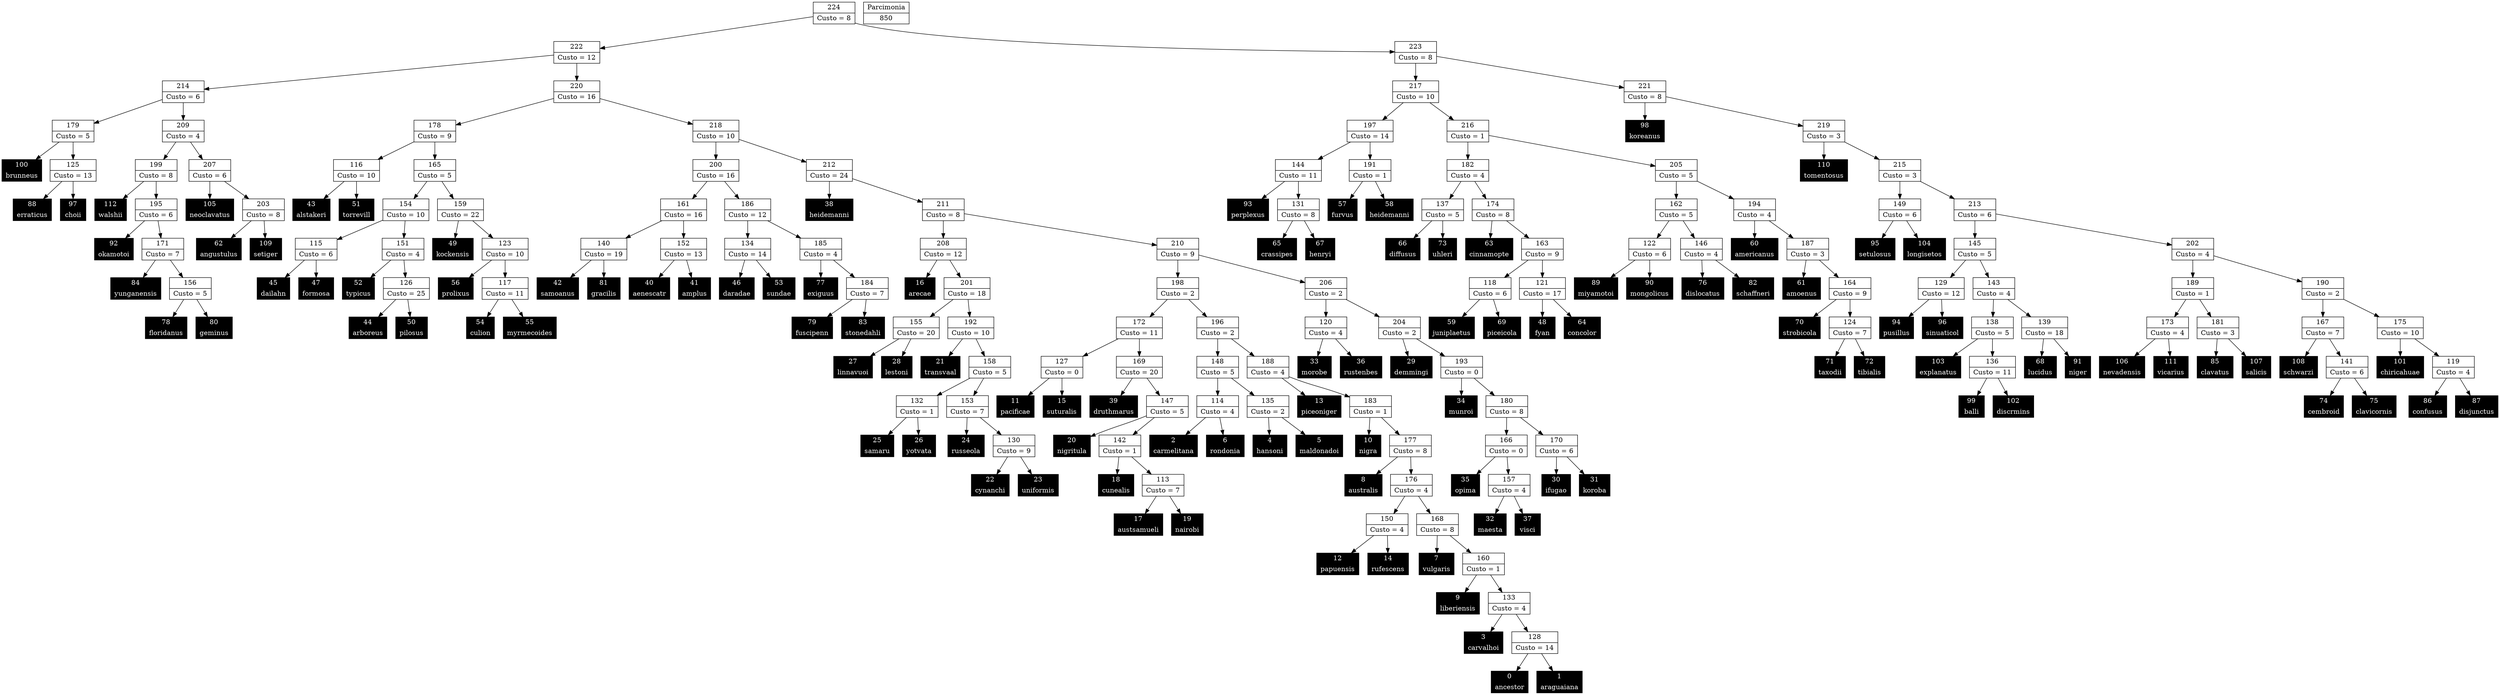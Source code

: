 Digraph G {
0 [shape="record", label="{0 | ancestor}",style=filled, color=black, fontcolor=white,fontsize=14, height=0.5]
1 [shape="record", label="{1 | araguaiana}",style=filled, color=black, fontcolor=white,fontsize=14, height=0.5]
2 [shape="record", label="{2 | carmelitana}",style=filled, color=black, fontcolor=white,fontsize=14, height=0.5]
3 [shape="record", label="{3 | carvalhoi}",style=filled, color=black, fontcolor=white,fontsize=14, height=0.5]
4 [shape="record", label="{4 | hansoni}",style=filled, color=black, fontcolor=white,fontsize=14, height=0.5]
5 [shape="record", label="{5 | maldonadoi}",style=filled, color=black, fontcolor=white,fontsize=14, height=0.5]
6 [shape="record", label="{6 | rondonia}",style=filled, color=black, fontcolor=white,fontsize=14, height=0.5]
7 [shape="record", label="{7 | vulgaris}",style=filled, color=black, fontcolor=white,fontsize=14, height=0.5]
8 [shape="record", label="{8 | australis}",style=filled, color=black, fontcolor=white,fontsize=14, height=0.5]
9 [shape="record", label="{9 | liberiensis}",style=filled, color=black, fontcolor=white,fontsize=14, height=0.5]
10 [shape="record", label="{10 | nigra}",style=filled, color=black, fontcolor=white,fontsize=14, height=0.5]
11 [shape="record", label="{11 | pacificae}",style=filled, color=black, fontcolor=white,fontsize=14, height=0.5]
12 [shape="record", label="{12 | papuensis}",style=filled, color=black, fontcolor=white,fontsize=14, height=0.5]
13 [shape="record", label="{13 | piceoniger}",style=filled, color=black, fontcolor=white,fontsize=14, height=0.5]
14 [shape="record", label="{14 | rufescens}",style=filled, color=black, fontcolor=white,fontsize=14, height=0.5]
15 [shape="record", label="{15 | suturalis}",style=filled, color=black, fontcolor=white,fontsize=14, height=0.5]
16 [shape="record", label="{16 | arecae}",style=filled, color=black, fontcolor=white,fontsize=14, height=0.5]
17 [shape="record", label="{17 | austsamueli}",style=filled, color=black, fontcolor=white,fontsize=14, height=0.5]
18 [shape="record", label="{18 | cunealis}",style=filled, color=black, fontcolor=white,fontsize=14, height=0.5]
19 [shape="record", label="{19 | nairobi}",style=filled, color=black, fontcolor=white,fontsize=14, height=0.5]
20 [shape="record", label="{20 | nigritula}",style=filled, color=black, fontcolor=white,fontsize=14, height=0.5]
21 [shape="record", label="{21 | transvaal}",style=filled, color=black, fontcolor=white,fontsize=14, height=0.5]
22 [shape="record", label="{22 | cynanchi}",style=filled, color=black, fontcolor=white,fontsize=14, height=0.5]
23 [shape="record", label="{23 | uniformis}",style=filled, color=black, fontcolor=white,fontsize=14, height=0.5]
24 [shape="record", label="{24 | russeola}",style=filled, color=black, fontcolor=white,fontsize=14, height=0.5]
25 [shape="record", label="{25 | samaru}",style=filled, color=black, fontcolor=white,fontsize=14, height=0.5]
26 [shape="record", label="{26 | yotvata}",style=filled, color=black, fontcolor=white,fontsize=14, height=0.5]
27 [shape="record", label="{27 | linnavuoi}",style=filled, color=black, fontcolor=white,fontsize=14, height=0.5]
28 [shape="record", label="{28 | lestoni}",style=filled, color=black, fontcolor=white,fontsize=14, height=0.5]
29 [shape="record", label="{29 | demmingi}",style=filled, color=black, fontcolor=white,fontsize=14, height=0.5]
30 [shape="record", label="{30 | ifugao}",style=filled, color=black, fontcolor=white,fontsize=14, height=0.5]
31 [shape="record", label="{31 | koroba}",style=filled, color=black, fontcolor=white,fontsize=14, height=0.5]
32 [shape="record", label="{32 | maesta}",style=filled, color=black, fontcolor=white,fontsize=14, height=0.5]
33 [shape="record", label="{33 | morobe}",style=filled, color=black, fontcolor=white,fontsize=14, height=0.5]
34 [shape="record", label="{34 | munroi}",style=filled, color=black, fontcolor=white,fontsize=14, height=0.5]
35 [shape="record", label="{35 | opima}",style=filled, color=black, fontcolor=white,fontsize=14, height=0.5]
36 [shape="record", label="{36 | rustenbes}",style=filled, color=black, fontcolor=white,fontsize=14, height=0.5]
37 [shape="record", label="{37 | visci}",style=filled, color=black, fontcolor=white,fontsize=14, height=0.5]
38 [shape="record", label="{38 | heidemanni}",style=filled, color=black, fontcolor=white,fontsize=14, height=0.5]
39 [shape="record", label="{39 | druthmarus}",style=filled, color=black, fontcolor=white,fontsize=14, height=0.5]
40 [shape="record", label="{40 | aenescatr}",style=filled, color=black, fontcolor=white,fontsize=14, height=0.5]
41 [shape="record", label="{41 | amplus}",style=filled, color=black, fontcolor=white,fontsize=14, height=0.5]
42 [shape="record", label="{42 | samoanus}",style=filled, color=black, fontcolor=white,fontsize=14, height=0.5]
43 [shape="record", label="{43 | alstakeri}",style=filled, color=black, fontcolor=white,fontsize=14, height=0.5]
44 [shape="record", label="{44 | arboreus}",style=filled, color=black, fontcolor=white,fontsize=14, height=0.5]
45 [shape="record", label="{45 | dailahn}",style=filled, color=black, fontcolor=white,fontsize=14, height=0.5]
46 [shape="record", label="{46 | daradae}",style=filled, color=black, fontcolor=white,fontsize=14, height=0.5]
47 [shape="record", label="{47 | formosa}",style=filled, color=black, fontcolor=white,fontsize=14, height=0.5]
48 [shape="record", label="{48 | fyan}",style=filled, color=black, fontcolor=white,fontsize=14, height=0.5]
49 [shape="record", label="{49 | kockensis}",style=filled, color=black, fontcolor=white,fontsize=14, height=0.5]
50 [shape="record", label="{50 | pilosus}",style=filled, color=black, fontcolor=white,fontsize=14, height=0.5]
51 [shape="record", label="{51 | torrevill}",style=filled, color=black, fontcolor=white,fontsize=14, height=0.5]
52 [shape="record", label="{52 | typicus}",style=filled, color=black, fontcolor=white,fontsize=14, height=0.5]
53 [shape="record", label="{53 | sundae}",style=filled, color=black, fontcolor=white,fontsize=14, height=0.5]
54 [shape="record", label="{54 | culion}",style=filled, color=black, fontcolor=white,fontsize=14, height=0.5]
55 [shape="record", label="{55 | myrmecoides}",style=filled, color=black, fontcolor=white,fontsize=14, height=0.5]
56 [shape="record", label="{56 | prolixus}",style=filled, color=black, fontcolor=white,fontsize=14, height=0.5]
57 [shape="record", label="{57 | furvus}",style=filled, color=black, fontcolor=white,fontsize=14, height=0.5]
58 [shape="record", label="{58 | heidemanni}",style=filled, color=black, fontcolor=white,fontsize=14, height=0.5]
59 [shape="record", label="{59 | juniplaetus}",style=filled, color=black, fontcolor=white,fontsize=14, height=0.5]
60 [shape="record", label="{60 | americanus}",style=filled, color=black, fontcolor=white,fontsize=14, height=0.5]
61 [shape="record", label="{61 | amoenus}",style=filled, color=black, fontcolor=white,fontsize=14, height=0.5]
62 [shape="record", label="{62 | angustulus}",style=filled, color=black, fontcolor=white,fontsize=14, height=0.5]
63 [shape="record", label="{63 | cinnamopte}",style=filled, color=black, fontcolor=white,fontsize=14, height=0.5]
64 [shape="record", label="{64 | concolor}",style=filled, color=black, fontcolor=white,fontsize=14, height=0.5]
65 [shape="record", label="{65 | crassipes}",style=filled, color=black, fontcolor=white,fontsize=14, height=0.5]
66 [shape="record", label="{66 | diffusus}",style=filled, color=black, fontcolor=white,fontsize=14, height=0.5]
67 [shape="record", label="{67 | henryi}",style=filled, color=black, fontcolor=white,fontsize=14, height=0.5]
68 [shape="record", label="{68 | lucidus}",style=filled, color=black, fontcolor=white,fontsize=14, height=0.5]
69 [shape="record", label="{69 | piceicola}",style=filled, color=black, fontcolor=white,fontsize=14, height=0.5]
70 [shape="record", label="{70 | strobicola}",style=filled, color=black, fontcolor=white,fontsize=14, height=0.5]
71 [shape="record", label="{71 | taxodii}",style=filled, color=black, fontcolor=white,fontsize=14, height=0.5]
72 [shape="record", label="{72 | tibialis}",style=filled, color=black, fontcolor=white,fontsize=14, height=0.5]
73 [shape="record", label="{73 | uhleri}",style=filled, color=black, fontcolor=white,fontsize=14, height=0.5]
74 [shape="record", label="{74 | cembroid}",style=filled, color=black, fontcolor=white,fontsize=14, height=0.5]
75 [shape="record", label="{75 | clavicornis}",style=filled, color=black, fontcolor=white,fontsize=14, height=0.5]
76 [shape="record", label="{76 | dislocatus}",style=filled, color=black, fontcolor=white,fontsize=14, height=0.5]
77 [shape="record", label="{77 | exiguus}",style=filled, color=black, fontcolor=white,fontsize=14, height=0.5]
78 [shape="record", label="{78 | floridanus}",style=filled, color=black, fontcolor=white,fontsize=14, height=0.5]
79 [shape="record", label="{79 | fuscipenn}",style=filled, color=black, fontcolor=white,fontsize=14, height=0.5]
80 [shape="record", label="{80 | geminus}",style=filled, color=black, fontcolor=white,fontsize=14, height=0.5]
81 [shape="record", label="{81 | gracilis}",style=filled, color=black, fontcolor=white,fontsize=14, height=0.5]
82 [shape="record", label="{82 | schaffneri}",style=filled, color=black, fontcolor=white,fontsize=14, height=0.5]
83 [shape="record", label="{83 | stonedahli}",style=filled, color=black, fontcolor=white,fontsize=14, height=0.5]
84 [shape="record", label="{84 | yunganensis}",style=filled, color=black, fontcolor=white,fontsize=14, height=0.5]
85 [shape="record", label="{85 | clavatus}",style=filled, color=black, fontcolor=white,fontsize=14, height=0.5]
86 [shape="record", label="{86 | confusus}",style=filled, color=black, fontcolor=white,fontsize=14, height=0.5]
87 [shape="record", label="{87 | disjunctus}",style=filled, color=black, fontcolor=white,fontsize=14, height=0.5]
88 [shape="record", label="{88 | erraticus}",style=filled, color=black, fontcolor=white,fontsize=14, height=0.5]
89 [shape="record", label="{89 | miyamotoi}",style=filled, color=black, fontcolor=white,fontsize=14, height=0.5]
90 [shape="record", label="{90 | mongolicus}",style=filled, color=black, fontcolor=white,fontsize=14, height=0.5]
91 [shape="record", label="{91 | niger}",style=filled, color=black, fontcolor=white,fontsize=14, height=0.5]
92 [shape="record", label="{92 | okamotoi}",style=filled, color=black, fontcolor=white,fontsize=14, height=0.5]
93 [shape="record", label="{93 | perplexus}",style=filled, color=black, fontcolor=white,fontsize=14, height=0.5]
94 [shape="record", label="{94 | pusillus}",style=filled, color=black, fontcolor=white,fontsize=14, height=0.5]
95 [shape="record", label="{95 | setulosus}",style=filled, color=black, fontcolor=white,fontsize=14, height=0.5]
96 [shape="record", label="{96 | sinuaticol}",style=filled, color=black, fontcolor=white,fontsize=14, height=0.5]
97 [shape="record", label="{97 | choii}",style=filled, color=black, fontcolor=white,fontsize=14, height=0.5]
98 [shape="record", label="{98 | koreanus}",style=filled, color=black, fontcolor=white,fontsize=14, height=0.5]
99 [shape="record", label="{99 | balli}",style=filled, color=black, fontcolor=white,fontsize=14, height=0.5]
100 [shape="record", label="{100 | brunneus}",style=filled, color=black, fontcolor=white,fontsize=14, height=0.5]
101 [shape="record", label="{101 | chiricahuae}",style=filled, color=black, fontcolor=white,fontsize=14, height=0.5]
102 [shape="record", label="{102 | discrmins}",style=filled, color=black, fontcolor=white,fontsize=14, height=0.5]
103 [shape="record", label="{103 | explanatus}",style=filled, color=black, fontcolor=white,fontsize=14, height=0.5]
104 [shape="record", label="{104 | longisetos}",style=filled, color=black, fontcolor=white,fontsize=14, height=0.5]
105 [shape="record", label="{105 | neoclavatus}",style=filled, color=black, fontcolor=white,fontsize=14, height=0.5]
106 [shape="record", label="{106 | nevadensis}",style=filled, color=black, fontcolor=white,fontsize=14, height=0.5]
107 [shape="record", label="{107 | salicis}",style=filled, color=black, fontcolor=white,fontsize=14, height=0.5]
108 [shape="record", label="{108 | schwarzi}",style=filled, color=black, fontcolor=white,fontsize=14, height=0.5]
109 [shape="record", label="{109 | setiger}",style=filled, color=black, fontcolor=white,fontsize=14, height=0.5]
110 [shape="record", label="{110 | tomentosus}",style=filled, color=black, fontcolor=white,fontsize=14, height=0.5]
111 [shape="record", label="{111 | vicarius}",style=filled, color=black, fontcolor=white,fontsize=14, height=0.5]
112 [shape="record", label="{112 | walshii}",style=filled, color=black, fontcolor=white,fontsize=14, height=0.5]
113 [shape="record", label="{113|Custo = 7}"]
114 [shape="record", label="{114|Custo = 4}"]
115 [shape="record", label="{115|Custo = 6}"]
116 [shape="record", label="{116|Custo = 10}"]
117 [shape="record", label="{117|Custo = 11}"]
118 [shape="record", label="{118|Custo = 6}"]
119 [shape="record", label="{119|Custo = 4}"]
120 [shape="record", label="{120|Custo = 4}"]
121 [shape="record", label="{121|Custo = 17}"]
122 [shape="record", label="{122|Custo = 6}"]
123 [shape="record", label="{123|Custo = 10}"]
124 [shape="record", label="{124|Custo = 7}"]
125 [shape="record", label="{125|Custo = 13}"]
126 [shape="record", label="{126|Custo = 25}"]
127 [shape="record", label="{127|Custo = 0}"]
128 [shape="record", label="{128|Custo = 14}"]
129 [shape="record", label="{129|Custo = 12}"]
130 [shape="record", label="{130|Custo = 9}"]
131 [shape="record", label="{131|Custo = 8}"]
132 [shape="record", label="{132|Custo = 1}"]
133 [shape="record", label="{133|Custo = 4}"]
134 [shape="record", label="{134|Custo = 14}"]
135 [shape="record", label="{135|Custo = 2}"]
136 [shape="record", label="{136|Custo = 11}"]
137 [shape="record", label="{137|Custo = 5}"]
138 [shape="record", label="{138|Custo = 5}"]
139 [shape="record", label="{139|Custo = 18}"]
140 [shape="record", label="{140|Custo = 19}"]
141 [shape="record", label="{141|Custo = 6}"]
142 [shape="record", label="{142|Custo = 1}"]
143 [shape="record", label="{143|Custo = 4}"]
144 [shape="record", label="{144|Custo = 11}"]
145 [shape="record", label="{145|Custo = 5}"]
146 [shape="record", label="{146|Custo = 4}"]
147 [shape="record", label="{147|Custo = 5}"]
148 [shape="record", label="{148|Custo = 5}"]
149 [shape="record", label="{149|Custo = 6}"]
150 [shape="record", label="{150|Custo = 4}"]
151 [shape="record", label="{151|Custo = 4}"]
152 [shape="record", label="{152|Custo = 13}"]
153 [shape="record", label="{153|Custo = 7}"]
154 [shape="record", label="{154|Custo = 10}"]
155 [shape="record", label="{155|Custo = 20}"]
156 [shape="record", label="{156|Custo = 5}"]
157 [shape="record", label="{157|Custo = 4}"]
158 [shape="record", label="{158|Custo = 5}"]
159 [shape="record", label="{159|Custo = 22}"]
160 [shape="record", label="{160|Custo = 1}"]
161 [shape="record", label="{161|Custo = 16}"]
162 [shape="record", label="{162|Custo = 5}"]
163 [shape="record", label="{163|Custo = 9}"]
164 [shape="record", label="{164|Custo = 9}"]
165 [shape="record", label="{165|Custo = 5}"]
166 [shape="record", label="{166|Custo = 0}"]
167 [shape="record", label="{167|Custo = 7}"]
168 [shape="record", label="{168|Custo = 8}"]
169 [shape="record", label="{169|Custo = 20}"]
170 [shape="record", label="{170|Custo = 6}"]
171 [shape="record", label="{171|Custo = 7}"]
172 [shape="record", label="{172|Custo = 11}"]
173 [shape="record", label="{173|Custo = 4}"]
174 [shape="record", label="{174|Custo = 8}"]
175 [shape="record", label="{175|Custo = 10}"]
176 [shape="record", label="{176|Custo = 4}"]
177 [shape="record", label="{177|Custo = 8}"]
178 [shape="record", label="{178|Custo = 9}"]
179 [shape="record", label="{179|Custo = 5}"]
180 [shape="record", label="{180|Custo = 8}"]
181 [shape="record", label="{181|Custo = 3}"]
182 [shape="record", label="{182|Custo = 4}"]
183 [shape="record", label="{183|Custo = 1}"]
184 [shape="record", label="{184|Custo = 7}"]
185 [shape="record", label="{185|Custo = 4}"]
186 [shape="record", label="{186|Custo = 12}"]
187 [shape="record", label="{187|Custo = 3}"]
188 [shape="record", label="{188|Custo = 4}"]
189 [shape="record", label="{189|Custo = 1}"]
190 [shape="record", label="{190|Custo = 2}"]
191 [shape="record", label="{191|Custo = 1}"]
192 [shape="record", label="{192|Custo = 10}"]
193 [shape="record", label="{193|Custo = 0}"]
194 [shape="record", label="{194|Custo = 4}"]
195 [shape="record", label="{195|Custo = 6}"]
196 [shape="record", label="{196|Custo = 2}"]
197 [shape="record", label="{197|Custo = 14}"]
198 [shape="record", label="{198|Custo = 2}"]
199 [shape="record", label="{199|Custo = 8}"]
200 [shape="record", label="{200|Custo = 16}"]
201 [shape="record", label="{201|Custo = 18}"]
202 [shape="record", label="{202|Custo = 4}"]
203 [shape="record", label="{203|Custo = 8}"]
204 [shape="record", label="{204|Custo = 2}"]
205 [shape="record", label="{205|Custo = 5}"]
206 [shape="record", label="{206|Custo = 2}"]
207 [shape="record", label="{207|Custo = 6}"]
208 [shape="record", label="{208|Custo = 12}"]
209 [shape="record", label="{209|Custo = 4}"]
210 [shape="record", label="{210|Custo = 9}"]
211 [shape="record", label="{211|Custo = 8}"]
212 [shape="record", label="{212|Custo = 24}"]
213 [shape="record", label="{213|Custo = 6}"]
214 [shape="record", label="{214|Custo = 6}"]
215 [shape="record", label="{215|Custo = 3}"]
216 [shape="record", label="{216|Custo = 1}"]
217 [shape="record", label="{217|Custo = 10}"]
218 [shape="record", label="{218|Custo = 10}"]
219 [shape="record", label="{219|Custo = 3}"]
220 [shape="record", label="{220|Custo = 16}"]
221 [shape="record", label="{221|Custo = 8}"]
222 [shape="record", label="{222|Custo = 12}"]
223 [shape="record", label="{223|Custo = 8}"]
224 [shape="record", label="{224|Custo = 8}"]

113->19
113->17
114->6
114->2
115->47
115->45
116->51
116->43
117->55
117->54
118->69
118->59
119->87
119->86
120->36
120->33
121->64
121->48
122->90
122->89
123->117
123->56
124->72
124->71
125->97
125->88
126->50
126->44
127->15
127->11
128->1
128->0
129->96
129->94
130->23
130->22
131->67
131->65
132->26
132->25
133->128
133->3
134->53
134->46
135->5
135->4
136->102
136->99
137->73
137->66
138->136
138->103
139->91
139->68
140->81
140->42
141->75
141->74
142->113
142->18
143->139
143->138
144->131
144->93
145->143
145->129
146->82
146->76
147->142
147->20
148->135
148->114
149->104
149->95
150->14
150->12
151->126
151->52
152->41
152->40
153->130
153->24
154->151
154->115
155->28
155->27
156->80
156->78
157->37
157->32
158->153
158->132
159->123
159->49
160->133
160->9
161->152
161->140
162->146
162->122
163->121
163->118
164->124
164->70
165->159
165->154
166->157
166->35
167->141
167->108
168->160
168->7
169->147
169->39
170->31
170->30
171->156
171->84
172->169
172->127
173->111
173->106
174->163
174->63
175->119
175->101
176->168
176->150
177->176
177->8
178->165
178->116
179->125
179->100
180->170
180->166
181->107
181->85
182->174
182->137
183->177
183->10
184->83
184->79
185->184
185->77
186->185
186->134
187->164
187->61
188->183
188->13
189->181
189->173
190->175
190->167
191->58
191->57
192->158
192->21
193->180
193->34
194->187
194->60
195->171
195->92
196->188
196->148
197->191
197->144
198->196
198->172
199->195
199->112
200->186
200->161
201->192
201->155
202->190
202->189
203->109
203->62
204->193
204->29
205->194
205->162
206->204
206->120
207->203
207->105
208->201
208->16
209->207
209->199
210->206
210->198
211->210
211->208
212->211
212->38
213->202
213->145
214->209
214->179
215->213
215->149
216->205
216->182
217->216
217->197
218->212
218->200
219->215
219->110
220->218
220->178
221->219
221->98
222->220
222->214
223->221
223->217
224->223
224->222

850 [shape="record", label="{Parcimonia|850}"]
}